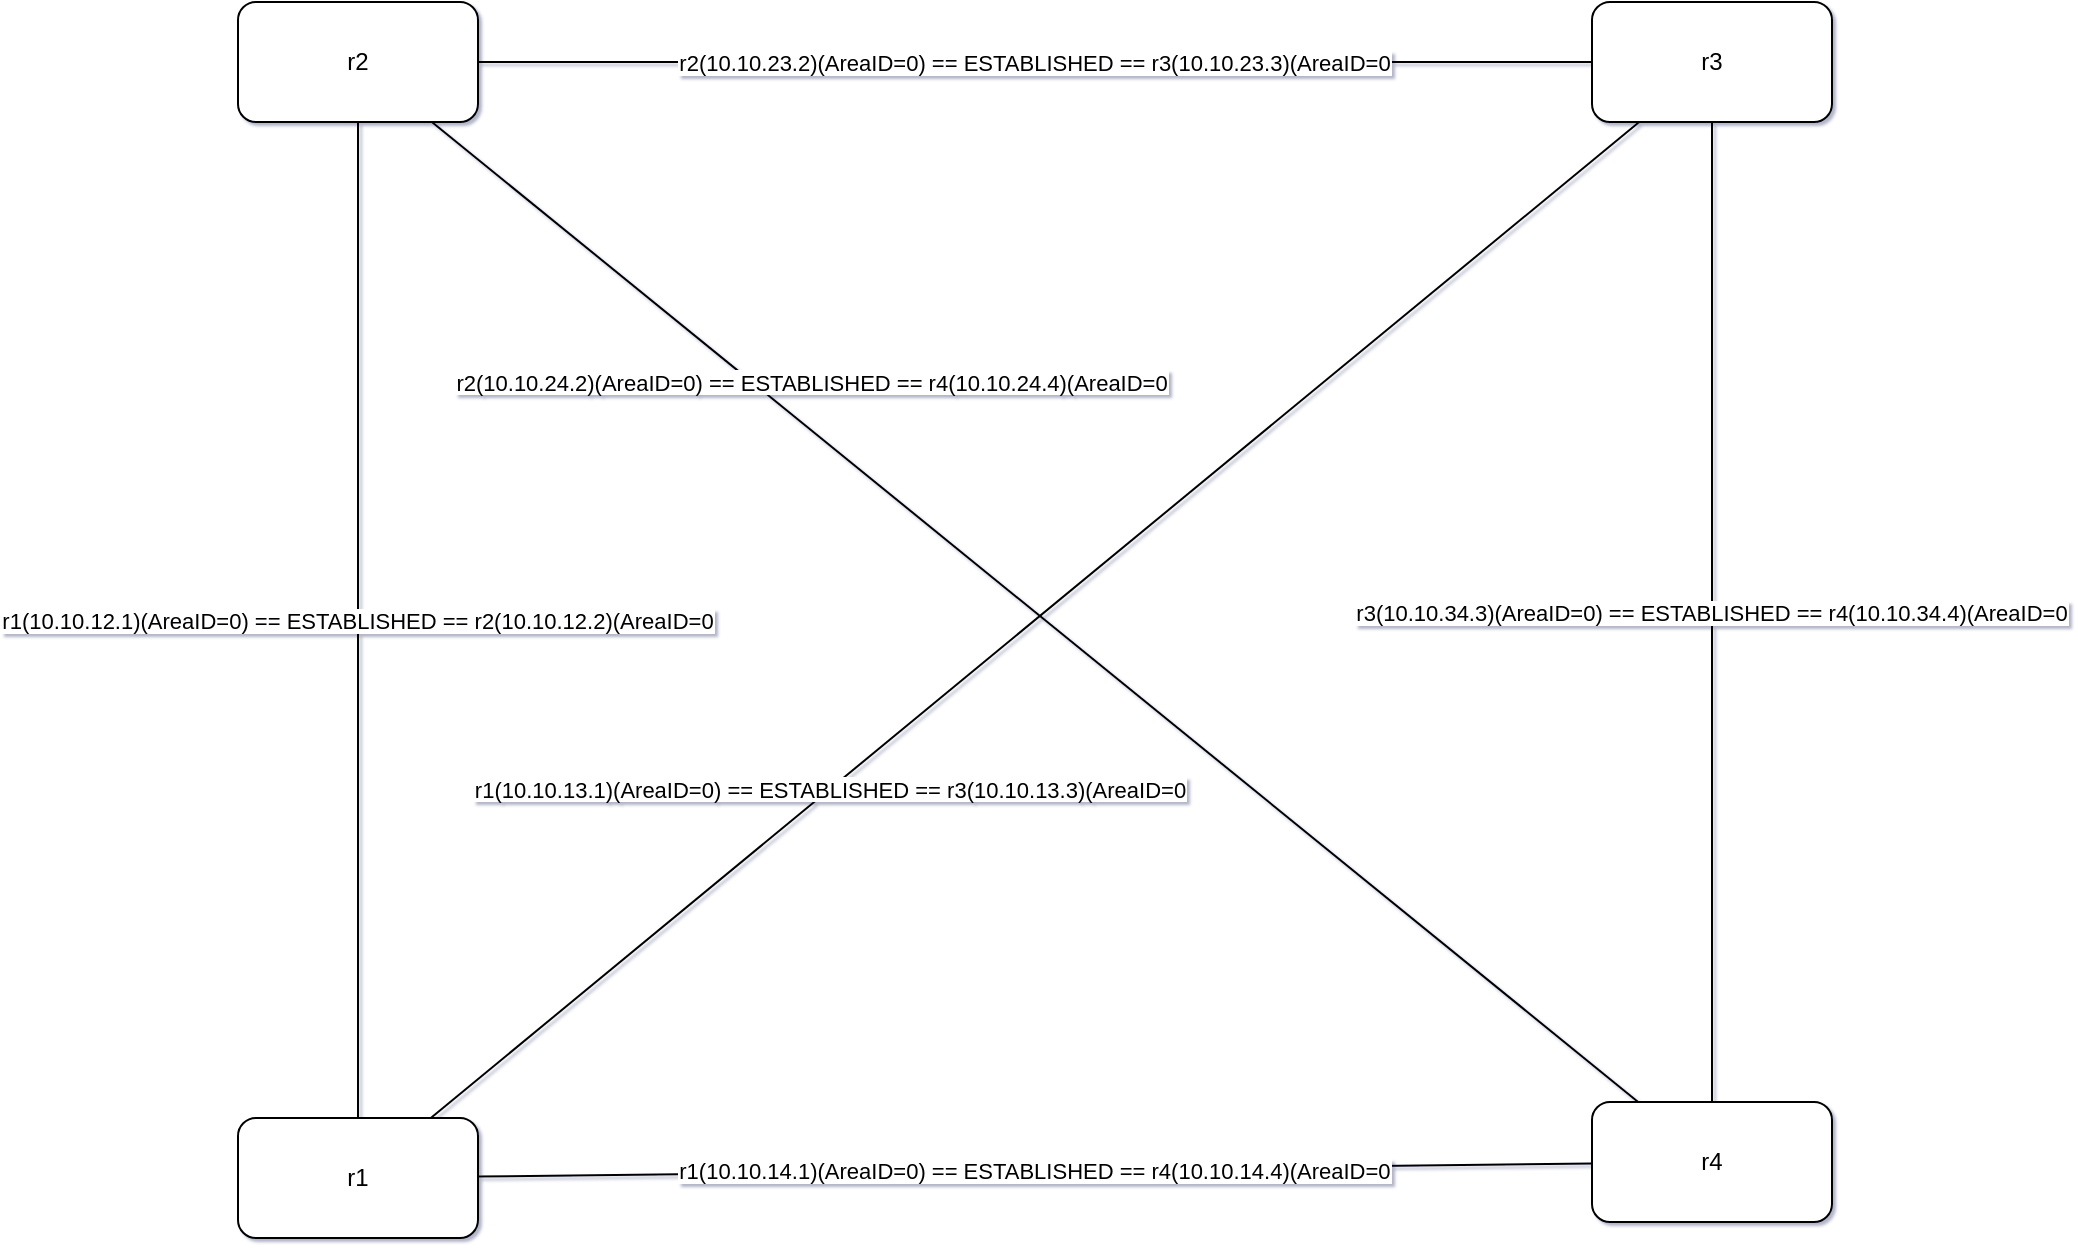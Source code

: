 <mxfile compressed="false" version="13.6.2" type="device" pages="3">
  <diagram id="OSPF" name="OSPF">
    <mxGraphModel dx="1106" dy="811" grid="1" gridSize="10" guides="1" tooltips="1" connect="1" arrows="1" fold="1" page="1" pageScale="1" pageWidth="827" pageHeight="1169" math="0" shadow="1">
      <root>
        <mxCell id="0" />
        <mxCell id="1" parent="0" />
        <object label="r2" id="r2">
          <mxCell style="rounded=1;whiteSpace=wrap;html=1;" parent="1" vertex="1">
            <mxGeometry x="903" y="240" width="120" height="60" as="geometry" />
          </mxCell>
        </object>
        <object label="r4" id="r4">
          <mxCell style="rounded=1;whiteSpace=wrap;html=1;" parent="1" vertex="1">
            <mxGeometry x="1580" y="790" width="120" height="60" as="geometry" />
          </mxCell>
        </object>
        <object label="r2(10.10.24.2)(AreaID=0) == ESTABLISHED == r4(10.10.24.4)(AreaID=0" id="ff78635a2ec589c5140b5a8a6017404b">
          <mxCell style="endArrow=none;" parent="1" source="r2" target="r4" edge="1">
            <mxGeometry x="-0.409" y="19" relative="1" as="geometry">
              <mxPoint as="offset" />
            </mxGeometry>
          </mxCell>
        </object>
        <object label="r3" id="r3">
          <mxCell style="rounded=1;whiteSpace=wrap;html=1;" parent="1" vertex="1">
            <mxGeometry x="1580" y="240" width="120" height="60" as="geometry" />
          </mxCell>
        </object>
        <object label="r2(10.10.23.2)(AreaID=0) == ESTABLISHED == r3(10.10.23.3)(AreaID=0" id="63241213df36a211f3646fe632d81e7d">
          <mxCell style="endArrow=none;" parent="1" source="r2" target="r3" edge="1">
            <mxGeometry relative="1" as="geometry" />
          </mxCell>
        </object>
        <object label="r1" id="r1">
          <mxCell style="rounded=1;whiteSpace=wrap;html=1;" parent="1" vertex="1">
            <mxGeometry x="903" y="798" width="120" height="60" as="geometry" />
          </mxCell>
        </object>
        <object label="r1(10.10.14.1)(AreaID=0) == ESTABLISHED == r4(10.10.14.4)(AreaID=0" id="717953d3e855d5bd8f582817eed7540b">
          <mxCell style="endArrow=none;" parent="1" source="r1" target="r4" edge="1">
            <mxGeometry relative="1" as="geometry" />
          </mxCell>
        </object>
        <object label="r3(10.10.34.3)(AreaID=0) == ESTABLISHED == r4(10.10.34.4)(AreaID=0" id="b98ede9ecb790def3915fb3f42222c97">
          <mxCell style="endArrow=none;" parent="1" source="r3" target="r4" edge="1">
            <mxGeometry relative="1" as="geometry" />
          </mxCell>
        </object>
        <object label="r1(10.10.13.1)(AreaID=0) == ESTABLISHED == r3(10.10.13.3)(AreaID=0" id="c9cdbcfbf567bdc86c72c41e028ee8d7">
          <mxCell style="endArrow=none;" parent="1" source="r1" target="r3" edge="1">
            <mxGeometry x="-0.338" relative="1" as="geometry">
              <mxPoint as="offset" />
            </mxGeometry>
          </mxCell>
        </object>
        <object label="r1(10.10.12.1)(AreaID=0) == ESTABLISHED == r2(10.10.12.2)(AreaID=0" id="5985a21ffe4291125ae06f434b24ae00">
          <mxCell style="endArrow=none;" parent="1" source="r1" target="r2" edge="1">
            <mxGeometry relative="1" as="geometry" />
          </mxCell>
        </object>
      </root>
    </mxGraphModel>
  </diagram>
  <diagram id="BGP" name="BGP">
    <mxGraphModel dx="1106" dy="811" grid="1" gridSize="10" guides="1" tooltips="1" connect="1" arrows="1" fold="1" page="1" pageScale="1" pageWidth="827" pageHeight="1169" math="0" shadow="1">
      <root>
        <mxCell id="0" />
        <mxCell id="1" parent="0" />
        <object label="r3 (20)" id="r3 (20)">
          <mxCell style="rounded=1;whiteSpace=wrap;html=1;" parent="1" vertex="1">
            <mxGeometry x="248" y="424" width="120" height="60" as="geometry" />
          </mxCell>
        </object>
        <object label="None (10)" id="None (10)">
          <mxCell style="rounded=1;whiteSpace=wrap;html=1;" parent="1" vertex="1">
            <mxGeometry x="688" width="120" height="60" as="geometry" />
          </mxCell>
        </object>
        <object label="r3 (20)(10.10.13.3) == NOT_COMPATIBLE == None (10)(10.10.13.1)" id="6ec0683f6489b22cdc9687843368a3a3">
          <mxCell style="endArrow=none;" parent="1" source="r3 (20)" target="None (10)" edge="1">
            <mxGeometry relative="1" as="geometry" />
          </mxCell>
        </object>
      </root>
    </mxGraphModel>
  </diagram>
  <diagram id="L3" name="L3">
    <mxGraphModel dx="1106" dy="811" grid="1" gridSize="10" guides="1" tooltips="1" connect="1" arrows="1" fold="1" page="1" pageScale="1" pageWidth="827" pageHeight="1169" math="0" shadow="1">
      <root>
        <mxCell id="0" />
        <mxCell id="1" parent="0" />
        <object label="r4" id="r4">
          <mxCell style="rounded=1;whiteSpace=wrap;html=1;" parent="1" vertex="1">
            <mxGeometry x="880" y="620" width="120" height="60" as="geometry" />
          </mxCell>
        </object>
        <object label="h2" id="h2">
          <mxCell style="rounded=1;whiteSpace=wrap;html=1;" parent="1" vertex="1">
            <mxGeometry x="920" y="770" width="120" height="60" as="geometry" />
          </mxCell>
        </object>
        <object label="r4([&#39;10.10.20.1&#39;]) == VLAN 0 == h2([&#39;10.10.20.20&#39;])" id="ea0d51588cd6e369eba53be48298bb6a">
          <mxCell style="endArrow=none;" parent="1" source="r4" target="h2" edge="1">
            <mxGeometry relative="1" as="geometry" />
          </mxCell>
        </object>
        <object label="r1" id="r1">
          <mxCell style="rounded=1;whiteSpace=wrap;html=1;" parent="1" vertex="1">
            <mxGeometry x="190" y="625" width="120" height="60" as="geometry" />
          </mxCell>
        </object>
        <object label="r4([&#39;10.10.14.4&#39;]) == VLAN 1 == r1([&#39;10.10.14.1&#39;])" id="7a719ea23852175e9d022b64f5052588">
          <mxCell style="endArrow=none;" parent="1" source="r4" target="r1" edge="1">
            <mxGeometry relative="1" as="geometry" />
          </mxCell>
        </object>
        <object label="r3" id="r3">
          <mxCell style="rounded=1;whiteSpace=wrap;html=1;" parent="1" vertex="1">
            <mxGeometry x="850" y="270" width="120" height="60" as="geometry" />
          </mxCell>
        </object>
        <object label="h4" id="h4">
          <mxCell style="rounded=1;whiteSpace=wrap;html=1;" parent="1" vertex="1">
            <mxGeometry x="850" y="50" width="120" height="60" as="geometry" />
          </mxCell>
        </object>
        <object label="r3([&#39;10.10.30.1&#39;]) == VLAN 2 == h4([&#39;10.10.30.10&#39;])" id="81cb2773d952d538529416e37f6ab74c">
          <mxCell style="endArrow=none;" parent="1" source="r3" target="h4" edge="1">
            <mxGeometry relative="1" as="geometry" />
          </mxCell>
        </object>
        <object label="r2" id="r2">
          <mxCell style="rounded=1;whiteSpace=wrap;html=1;" parent="1" vertex="1">
            <mxGeometry x="220" y="280" width="120" height="60" as="geometry" />
          </mxCell>
        </object>
        <object label="r1([&#39;10.10.12.1&#39;]) == VLAN 3 == r2([&#39;10.10.12.2&#39;])" id="da9d707803a145721d2e0d6ccd1ce5eb">
          <mxCell style="endArrow=none;" parent="1" source="r1" target="r2" edge="1">
            <mxGeometry relative="1" as="geometry" />
          </mxCell>
        </object>
        <object label="r2([&#39;10.10.12.2&#39;]) == VLAN 4 == r1([&#39;10.10.12.1&#39;])" id="4aedcf42be8e36f0b02b5d9003a523ae">
          <mxCell style="endArrow=none;" parent="1" source="r2" target="r1" edge="1">
            <mxGeometry relative="1" as="geometry" />
          </mxCell>
        </object>
        <object label="h3" id="h3">
          <mxCell style="rounded=1;whiteSpace=wrap;html=1;" parent="1" vertex="1">
            <mxGeometry x="200" y="800" width="120" height="60" as="geometry" />
          </mxCell>
        </object>
        <object label="h3([&#39;10.10.40.10&#39;]) == VLAN 5 == r1([&#39;10.10.40.1&#39;])" id="35efa0ab8df3ca559ef6394fba2e1c03">
          <mxCell style="endArrow=none;" parent="1" source="h3" target="r1" edge="1">
            <mxGeometry relative="1" as="geometry" />
          </mxCell>
        </object>
        <object label="r3([&#39;10.10.34.3&#39;]) == VLAN 6 == r4([&#39;10.10.34.4&#39;])" id="99625ae2e7775337dc302253da4a0090">
          <mxCell style="endArrow=none;" parent="1" source="r3" target="r4" edge="1">
            <mxGeometry relative="1" as="geometry" />
          </mxCell>
        </object>
        <object label="r4([&#39;10.10.34.4&#39;]) == VLAN 7 == r3([&#39;10.10.34.3&#39;])" id="8a493154a772b42f8776b9bce3c8a9db">
          <mxCell style="endArrow=none;" parent="1" source="r4" target="r3" edge="1">
            <mxGeometry relative="1" as="geometry" />
          </mxCell>
        </object>
        <object label="r2([&#39;10.10.24.2&#39;]) == VLAN 8 == r4([&#39;10.10.24.4&#39;])" id="f891eaec8cd56038df056b9bcd3517a7">
          <mxCell style="endArrow=none;" parent="1" source="r2" target="r4" edge="1">
            <mxGeometry relative="1" as="geometry" />
          </mxCell>
        </object>
        <object label="r3([&#39;10.10.13.3&#39;]) == VLAN 9 == r1([&#39;10.10.13.1&#39;])" id="b5d9029463eee40e2d817bdd2cc9ec0e">
          <mxCell style="endArrow=none;" parent="1" source="r3" target="r1" edge="1">
            <mxGeometry relative="1" as="geometry" />
          </mxCell>
        </object>
        <object label="r1([&#39;10.10.13.1&#39;]) == VLAN 10 == r3([&#39;10.10.13.3&#39;])" id="a10c633eb149f028e326483b18b1b169">
          <mxCell style="endArrow=none;" parent="1" source="r1" target="r3" edge="1">
            <mxGeometry relative="1" as="geometry" />
          </mxCell>
        </object>
        <object label="r1([&#39;10.10.40.1&#39;]) == VLAN 11 == h3([&#39;10.10.40.10&#39;])" id="1e5879eb31da1b5b086d6c098b4c7ec3">
          <mxCell style="endArrow=none;" parent="1" source="r1" target="h3" edge="1">
            <mxGeometry relative="1" as="geometry" />
          </mxCell>
        </object>
        <object label="r3([&#39;10.10.23.3&#39;]) == VLAN 12 == r2([&#39;10.10.23.2&#39;])" id="d6398cd501adc2679702f09272c322ef">
          <mxCell style="endArrow=none;" parent="1" source="r3" target="r2" edge="1">
            <mxGeometry relative="1" as="geometry" />
          </mxCell>
        </object>
        <object label="h1" id="h1">
          <mxCell style="rounded=1;whiteSpace=wrap;html=1;" parent="1" vertex="1">
            <mxGeometry x="220" y="80" width="120" height="60" as="geometry" />
          </mxCell>
        </object>
        <object label="h1([&#39;10.10.10.10&#39;]) == VLAN 13 == r2([&#39;10.10.10.1&#39;])" id="5d48797b7cc8ecb2838bbb9111ea2f19">
          <mxCell style="endArrow=none;" parent="1" source="h1" target="r2" edge="1">
            <mxGeometry relative="1" as="geometry" />
          </mxCell>
        </object>
        <object label="r2([&#39;10.10.23.2&#39;]) == VLAN 14 == r3([&#39;10.10.23.3&#39;])" id="f974da9896d7677e15155f88c3cbc475">
          <mxCell style="endArrow=none;" parent="1" source="r2" target="r3" edge="1">
            <mxGeometry relative="1" as="geometry" />
          </mxCell>
        </object>
        <object label="r1([&#39;10.10.14.1&#39;]) == VLAN 15 == r4([&#39;10.10.14.4&#39;])" id="fe09bad25d16f8c50ff28285f9fcc44d">
          <mxCell style="endArrow=none;" parent="1" source="r1" target="r4" edge="1">
            <mxGeometry relative="1" as="geometry" />
          </mxCell>
        </object>
        <object label="r2([&#39;10.10.10.1&#39;]) == VLAN 16 == h1([&#39;10.10.10.10&#39;])" id="fc006d10b5b82a710db60b49b8d4c1df">
          <mxCell style="endArrow=none;" parent="1" source="r2" target="h1" edge="1">
            <mxGeometry relative="1" as="geometry" />
          </mxCell>
        </object>
        <object label="r4([&#39;10.10.24.4&#39;]) == VLAN 17 == r2([&#39;10.10.24.2&#39;])" id="fff4babb46c01340e93eb51eb00ea45b">
          <mxCell style="endArrow=none;" parent="1" source="r4" target="r2" edge="1">
            <mxGeometry relative="1" as="geometry" />
          </mxCell>
        </object>
        <object label="h2([&#39;10.10.20.20&#39;]) == VLAN 18 == r4([&#39;10.10.20.1&#39;])" id="a1aae93018a0944d22e2e827bae43ab2">
          <mxCell style="endArrow=none;" parent="1" source="h2" target="r4" edge="1">
            <mxGeometry relative="1" as="geometry" />
          </mxCell>
        </object>
        <object label="h4([&#39;10.10.30.10&#39;]) == VLAN 19 == r3([&#39;10.10.30.1&#39;])" id="c506ed7a0eb2e0e2ff889316be3b7bca">
          <mxCell style="endArrow=none;" parent="1" source="h4" target="r3" edge="1">
            <mxGeometry relative="1" as="geometry" />
          </mxCell>
        </object>
      </root>
    </mxGraphModel>
  </diagram>
</mxfile>
